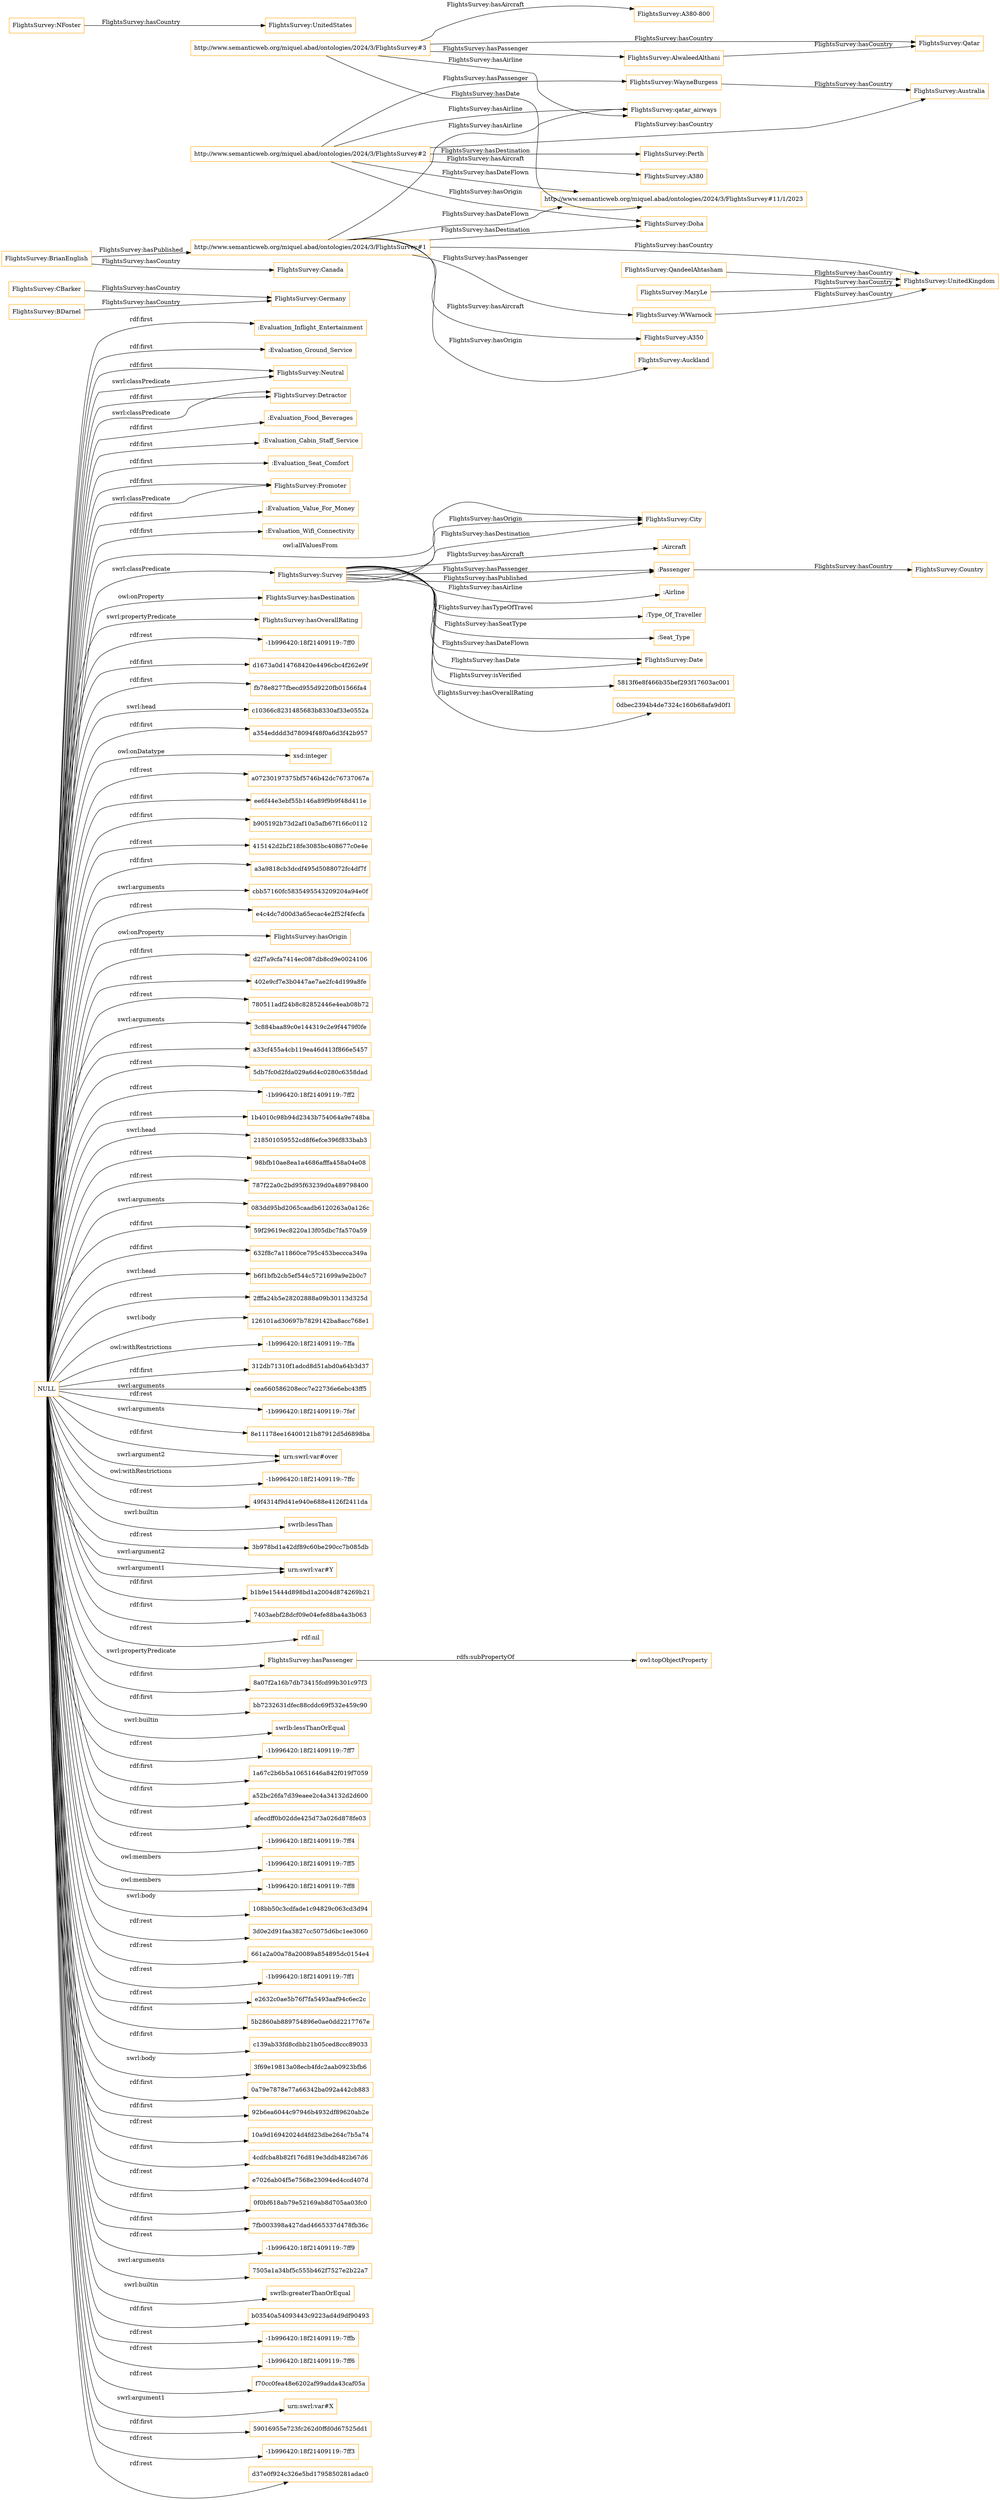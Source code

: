 digraph ar2dtool_diagram { 
rankdir=LR;
size="1501"
node [shape = rectangle, color="orange"]; ":Evaluation_Inflight_Entertainment" ":Evaluation_Ground_Service" "FlightsSurvey:Neutral" "FlightsSurvey:Detractor" ":Evaluation_Food_Beverages" ":Evaluation_Cabin_Staff_Service" ":Aircraft" ":Evaluation_Seat_Comfort" ":Passenger" "FlightsSurvey:Promoter" ":Evaluation_Value_For_Money" ":Airline" ":Type_Of_Traveller" "FlightsSurvey:Country" ":Evaluation_Wifi_Connectivity" "FlightsSurvey:City" ":Seat_Type" "FlightsSurvey:Date" "FlightsSurvey:Survey" ; /*classes style*/
	"NULL" -> "FlightsSurvey:hasDestination" [ label = "owl:onProperty" ];
	"NULL" -> "FlightsSurvey:hasOverallRating" [ label = "swrl:propertyPredicate" ];
	"NULL" -> "-1b996420:18f21409119:-7ff0" [ label = "rdf:rest" ];
	"NULL" -> "d1673a0d14768420e4496cbc4f262e9f" [ label = "rdf:first" ];
	"NULL" -> "fb78e8277fbecd955d9220fb01566fa4" [ label = "rdf:first" ];
	"NULL" -> "c10366c8231485683b8330af33e0552a" [ label = "swrl:head" ];
	"NULL" -> "a354edddd3d78094f48f0a6d3f42b957" [ label = "rdf:first" ];
	"NULL" -> "xsd:integer" [ label = "owl:onDatatype" ];
	"NULL" -> "a07230197375bf5746b42dc76737067a" [ label = "rdf:rest" ];
	"NULL" -> "FlightsSurvey:Promoter" [ label = "rdf:first" ];
	"NULL" -> "ee6f44e3ebf55b146a89f9b9f48d411e" [ label = "rdf:first" ];
	"NULL" -> "b905192b73d2af10a5afb67f166c0112" [ label = "rdf:first" ];
	"NULL" -> "415142d2bf218fe3085bc408677c0e4e" [ label = "rdf:rest" ];
	"NULL" -> "a3a9818cb3dcdf495d5088072fc4df7f" [ label = "rdf:first" ];
	"NULL" -> "cbb57160fc5835495543209204a94e0f" [ label = "swrl:arguments" ];
	"NULL" -> "FlightsSurvey:Neutral" [ label = "rdf:first" ];
	"NULL" -> "e4c4dc7d00d3a65ecac4e2f52f4fecfa" [ label = "rdf:rest" ];
	"NULL" -> "FlightsSurvey:hasOrigin" [ label = "owl:onProperty" ];
	"NULL" -> "d2f7a9cfa7414ec087db8cd9e0024106" [ label = "rdf:first" ];
	"NULL" -> "402e9cf7e3b0447ae7ae2fc4d199a8fe" [ label = "rdf:rest" ];
	"NULL" -> "780511adf24b8c82852446e4eab08b72" [ label = "rdf:rest" ];
	"NULL" -> "3c884baa89c0e144319c2e9f4479f0fe" [ label = "swrl:arguments" ];
	"NULL" -> "a33cf455a4cb119ea46d413f866e5457" [ label = "rdf:rest" ];
	"NULL" -> "5db7fc0d2fda029a6d4c0280c6358dad" [ label = "rdf:rest" ];
	"NULL" -> "-1b996420:18f21409119:-7ff2" [ label = "rdf:rest" ];
	"NULL" -> "1b4010c98b94d2343b754064a9e748ba" [ label = "rdf:rest" ];
	"NULL" -> "218501059552cd8f6efce396f833bab3" [ label = "swrl:head" ];
	"NULL" -> ":Evaluation_Food_Beverages" [ label = "rdf:first" ];
	"NULL" -> "98bfb10ae8ea1a4686afffa458a04e08" [ label = "rdf:rest" ];
	"NULL" -> "787f22a0c2bd95f63239d0a489798400" [ label = "rdf:rest" ];
	"NULL" -> "083dd95bd2065caadb6120263a0a126c" [ label = "swrl:arguments" ];
	"NULL" -> ":Evaluation_Value_For_Money" [ label = "rdf:first" ];
	"NULL" -> "59f29619ec8220a13f05dbc7fa570a59" [ label = "rdf:first" ];
	"NULL" -> "632f8c7a11860ce795c453beccca349a" [ label = "rdf:first" ];
	"NULL" -> "b6f1bfb2cb5ef544c5721699a9e2b0c7" [ label = "swrl:head" ];
	"NULL" -> "2fffa24b5e28202888a09b30113d325d" [ label = "rdf:rest" ];
	"NULL" -> "126101ad30697b7829142ba8acc768e1" [ label = "swrl:body" ];
	"NULL" -> "-1b996420:18f21409119:-7ffa" [ label = "owl:withRestrictions" ];
	"NULL" -> "312db71310f1adcd8d51abd0a64b3d37" [ label = "rdf:first" ];
	"NULL" -> "cea660586208ecc7e22736e6ebc43ff5" [ label = "swrl:arguments" ];
	"NULL" -> "-1b996420:18f21409119:-7fef" [ label = "rdf:rest" ];
	"NULL" -> "8e11178ee16400121b87912d5d6898ba" [ label = "swrl:arguments" ];
	"NULL" -> "urn:swrl:var#over" [ label = "rdf:first" ];
	"NULL" -> "-1b996420:18f21409119:-7ffc" [ label = "owl:withRestrictions" ];
	"NULL" -> "FlightsSurvey:Neutral" [ label = "swrl:classPredicate" ];
	"NULL" -> "49f4314f9d41e940e688e4126f2411da" [ label = "rdf:rest" ];
	"NULL" -> "swrlb:lessThan" [ label = "swrl:builtin" ];
	"NULL" -> "3b978bd1a42df89c60be290cc7b085db" [ label = "rdf:rest" ];
	"NULL" -> "urn:swrl:var#Y" [ label = "swrl:argument2" ];
	"NULL" -> ":Evaluation_Inflight_Entertainment" [ label = "rdf:first" ];
	"NULL" -> "b1b9e15444d898bd1a2004d874269b21" [ label = "rdf:first" ];
	"NULL" -> "7403aebf28dcf09e04efe88ba4a3b063" [ label = "rdf:first" ];
	"NULL" -> "rdf:nil" [ label = "rdf:rest" ];
	"NULL" -> "FlightsSurvey:hasPassenger" [ label = "swrl:propertyPredicate" ];
	"NULL" -> "8a07f2a16b7db73415fcd99b301c97f3" [ label = "rdf:first" ];
	"NULL" -> "bb7232631dfec88cddc69f532e459c90" [ label = "rdf:first" ];
	"NULL" -> "swrlb:lessThanOrEqual" [ label = "swrl:builtin" ];
	"NULL" -> "-1b996420:18f21409119:-7ff7" [ label = "rdf:rest" ];
	"NULL" -> "1a67c2b6b5a10651646a842f019f7059" [ label = "rdf:first" ];
	"NULL" -> "a52bc26fa7d39eaee2c4a34132d2d600" [ label = "rdf:first" ];
	"NULL" -> "FlightsSurvey:Detractor" [ label = "rdf:first" ];
	"NULL" -> "afecdff0b02dde425d73a026d878fe03" [ label = "rdf:rest" ];
	"NULL" -> "-1b996420:18f21409119:-7ff4" [ label = "rdf:rest" ];
	"NULL" -> "-1b996420:18f21409119:-7ff5" [ label = "owl:members" ];
	"NULL" -> "urn:swrl:var#Y" [ label = "swrl:argument1" ];
	"NULL" -> "-1b996420:18f21409119:-7ff8" [ label = "owl:members" ];
	"NULL" -> "108bb50c3cdfade1c94829c063cd3d94" [ label = "swrl:body" ];
	"NULL" -> "urn:swrl:var#over" [ label = "swrl:argument2" ];
	"NULL" -> "3d0e2d91faa3827cc5075d6bc1ee3060" [ label = "rdf:rest" ];
	"NULL" -> ":Evaluation_Cabin_Staff_Service" [ label = "rdf:first" ];
	"NULL" -> "661a2a00a78a20089a854895dc0154e4" [ label = "rdf:rest" ];
	"NULL" -> "FlightsSurvey:Survey" [ label = "swrl:classPredicate" ];
	"NULL" -> "-1b996420:18f21409119:-7ff1" [ label = "rdf:rest" ];
	"NULL" -> "e2632c0ae5b76f7fa5493aaf94c6ec2c" [ label = "rdf:rest" ];
	"NULL" -> ":Evaluation_Wifi_Connectivity" [ label = "rdf:first" ];
	"NULL" -> "5b2860ab889754896e0ae0dd2217767e" [ label = "rdf:first" ];
	"NULL" -> "c139ab33fd8cdbb21b05ced8ccc89033" [ label = "rdf:first" ];
	"NULL" -> "3f69e19813a08ecb4fdc2aab0923bfb6" [ label = "swrl:body" ];
	"NULL" -> "0a79e7878e77a66342ba092a442cb883" [ label = "rdf:first" ];
	"NULL" -> "92b6ea6044c97946b4932df89620ab2e" [ label = "rdf:first" ];
	"NULL" -> "10a9d16942024d4fd23dbe264c7b5a74" [ label = "rdf:rest" ];
	"NULL" -> "FlightsSurvey:City" [ label = "owl:allValuesFrom" ];
	"NULL" -> "4cdfcba8b82f176d819e3ddb482b67d6" [ label = "rdf:first" ];
	"NULL" -> "e7026ab04f5e7568e23094ed4ccd407d" [ label = "rdf:rest" ];
	"NULL" -> "0f0bf618ab79e52169ab8d705aa03fc0" [ label = "rdf:first" ];
	"NULL" -> "7fb003398a427dad4665337d478fb36c" [ label = "rdf:first" ];
	"NULL" -> "-1b996420:18f21409119:-7ff9" [ label = "rdf:rest" ];
	"NULL" -> "7505a1a34bf5c555b462f7527e2b22a7" [ label = "swrl:arguments" ];
	"NULL" -> "swrlb:greaterThanOrEqual" [ label = "swrl:builtin" ];
	"NULL" -> "FlightsSurvey:Promoter" [ label = "swrl:classPredicate" ];
	"NULL" -> "b03540a54093443c9223ad4d9df90493" [ label = "rdf:first" ];
	"NULL" -> "-1b996420:18f21409119:-7ffb" [ label = "rdf:rest" ];
	"NULL" -> "-1b996420:18f21409119:-7ff6" [ label = "rdf:rest" ];
	"NULL" -> "f70cc0fea48e6202af99adda43caf05a" [ label = "rdf:rest" ];
	"NULL" -> "urn:swrl:var#X" [ label = "swrl:argument1" ];
	"NULL" -> ":Evaluation_Ground_Service" [ label = "rdf:first" ];
	"NULL" -> "59016955e723fc262d0ffd0d67525dd1" [ label = "rdf:first" ];
	"NULL" -> ":Evaluation_Seat_Comfort" [ label = "rdf:first" ];
	"NULL" -> "-1b996420:18f21409119:-7ff3" [ label = "rdf:rest" ];
	"NULL" -> "d37e0f924c326e5bd1795850281adac0" [ label = "rdf:rest" ];
	"NULL" -> "FlightsSurvey:Detractor" [ label = "swrl:classPredicate" ];
	"FlightsSurvey:CBarker" -> "FlightsSurvey:Germany" [ label = "FlightsSurvey:hasCountry" ];
	"FlightsSurvey:hasPassenger" -> "owl:topObjectProperty" [ label = "rdfs:subPropertyOf" ];
	"FlightsSurvey:MaryLe" -> "FlightsSurvey:UnitedKingdom" [ label = "FlightsSurvey:hasCountry" ];
	"FlightsSurvey:BrianEnglish" -> "http://www.semanticweb.org/miquel.abad/ontologies/2024/3/FlightsSurvey#1" [ label = "FlightsSurvey:hasPublished" ];
	"FlightsSurvey:BrianEnglish" -> "FlightsSurvey:Canada" [ label = "FlightsSurvey:hasCountry" ];
	"FlightsSurvey:WayneBurgess" -> "FlightsSurvey:Australia" [ label = "FlightsSurvey:hasCountry" ];
	"FlightsSurvey:QandeelAhtasham" -> "FlightsSurvey:UnitedKingdom" [ label = "FlightsSurvey:hasCountry" ];
	"http://www.semanticweb.org/miquel.abad/ontologies/2024/3/FlightsSurvey#3" -> "FlightsSurvey:AlwaleedAlthani" [ label = "FlightsSurvey:hasPassenger" ];
	"http://www.semanticweb.org/miquel.abad/ontologies/2024/3/FlightsSurvey#3" -> "http://www.semanticweb.org/miquel.abad/ontologies/2024/3/FlightsSurvey#11/1/2023" [ label = "FlightsSurvey:hasDate" ];
	"http://www.semanticweb.org/miquel.abad/ontologies/2024/3/FlightsSurvey#3" -> "FlightsSurvey:Qatar" [ label = "FlightsSurvey:hasCountry" ];
	"http://www.semanticweb.org/miquel.abad/ontologies/2024/3/FlightsSurvey#3" -> "FlightsSurvey:qatar_airways" [ label = "FlightsSurvey:hasAirline" ];
	"http://www.semanticweb.org/miquel.abad/ontologies/2024/3/FlightsSurvey#3" -> "FlightsSurvey:A380-800" [ label = "FlightsSurvey:hasAircraft" ];
	"FlightsSurvey:BDarnel" -> "FlightsSurvey:Germany" [ label = "FlightsSurvey:hasCountry" ];
	"FlightsSurvey:WWarnock" -> "FlightsSurvey:UnitedKingdom" [ label = "FlightsSurvey:hasCountry" ];
	"http://www.semanticweb.org/miquel.abad/ontologies/2024/3/FlightsSurvey#2" -> "FlightsSurvey:qatar_airways" [ label = "FlightsSurvey:hasAirline" ];
	"http://www.semanticweb.org/miquel.abad/ontologies/2024/3/FlightsSurvey#2" -> "FlightsSurvey:A380" [ label = "FlightsSurvey:hasAircraft" ];
	"http://www.semanticweb.org/miquel.abad/ontologies/2024/3/FlightsSurvey#2" -> "FlightsSurvey:Perth" [ label = "FlightsSurvey:hasDestination" ];
	"http://www.semanticweb.org/miquel.abad/ontologies/2024/3/FlightsSurvey#2" -> "http://www.semanticweb.org/miquel.abad/ontologies/2024/3/FlightsSurvey#11/1/2023" [ label = "FlightsSurvey:hasDateFlown" ];
	"http://www.semanticweb.org/miquel.abad/ontologies/2024/3/FlightsSurvey#2" -> "FlightsSurvey:Doha" [ label = "FlightsSurvey:hasOrigin" ];
	"http://www.semanticweb.org/miquel.abad/ontologies/2024/3/FlightsSurvey#2" -> "FlightsSurvey:WayneBurgess" [ label = "FlightsSurvey:hasPassenger" ];
	"http://www.semanticweb.org/miquel.abad/ontologies/2024/3/FlightsSurvey#2" -> "FlightsSurvey:Australia" [ label = "FlightsSurvey:hasCountry" ];
	"FlightsSurvey:AlwaleedAlthani" -> "FlightsSurvey:Qatar" [ label = "FlightsSurvey:hasCountry" ];
	"FlightsSurvey:NFoster" -> "FlightsSurvey:UnitedStates" [ label = "FlightsSurvey:hasCountry" ];
	"http://www.semanticweb.org/miquel.abad/ontologies/2024/3/FlightsSurvey#1" -> "FlightsSurvey:qatar_airways" [ label = "FlightsSurvey:hasAirline" ];
	"http://www.semanticweb.org/miquel.abad/ontologies/2024/3/FlightsSurvey#1" -> "FlightsSurvey:WWarnock" [ label = "FlightsSurvey:hasPassenger" ];
	"http://www.semanticweb.org/miquel.abad/ontologies/2024/3/FlightsSurvey#1" -> "FlightsSurvey:Doha" [ label = "FlightsSurvey:hasDestination" ];
	"http://www.semanticweb.org/miquel.abad/ontologies/2024/3/FlightsSurvey#1" -> "http://www.semanticweb.org/miquel.abad/ontologies/2024/3/FlightsSurvey#11/1/2023" [ label = "FlightsSurvey:hasDateFlown" ];
	"http://www.semanticweb.org/miquel.abad/ontologies/2024/3/FlightsSurvey#1" -> "FlightsSurvey:A350" [ label = "FlightsSurvey:hasAircraft" ];
	"http://www.semanticweb.org/miquel.abad/ontologies/2024/3/FlightsSurvey#1" -> "FlightsSurvey:Auckland" [ label = "FlightsSurvey:hasOrigin" ];
	"http://www.semanticweb.org/miquel.abad/ontologies/2024/3/FlightsSurvey#1" -> "FlightsSurvey:UnitedKingdom" [ label = "FlightsSurvey:hasCountry" ];
	"FlightsSurvey:Survey" -> "FlightsSurvey:Date" [ label = "FlightsSurvey:hasDateFlown" ];
	"FlightsSurvey:Survey" -> ":Passenger" [ label = "FlightsSurvey:hasPassenger" ];
	"FlightsSurvey:Survey" -> "FlightsSurvey:Date" [ label = "FlightsSurvey:hasDate" ];
	"FlightsSurvey:Survey" -> "FlightsSurvey:City" [ label = "FlightsSurvey:hasOrigin" ];
	"FlightsSurvey:Survey" -> ":Passenger" [ label = "FlightsSurvey:hasPublished" ];
	"FlightsSurvey:Survey" -> "FlightsSurvey:City" [ label = "FlightsSurvey:hasDestination" ];
	":Passenger" -> "FlightsSurvey:Country" [ label = "FlightsSurvey:hasCountry" ];
	"FlightsSurvey:Survey" -> ":Type_Of_Traveller" [ label = "FlightsSurvey:hasTypeOfTravel" ];
	"FlightsSurvey:Survey" -> ":Airline" [ label = "FlightsSurvey:hasAirline" ];
	"FlightsSurvey:Survey" -> "5813f6e8f466b35bef293f17603ac001" [ label = "FlightsSurvey:isVerified" ];
	"FlightsSurvey:Survey" -> ":Aircraft" [ label = "FlightsSurvey:hasAircraft" ];
	"FlightsSurvey:Survey" -> "0dbec2394b4de7324c160b68afa9d0f1" [ label = "FlightsSurvey:hasOverallRating" ];
	"FlightsSurvey:Survey" -> ":Seat_Type" [ label = "FlightsSurvey:hasSeatType" ];

}

